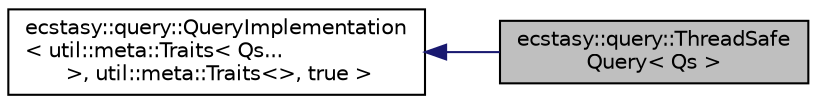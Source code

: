 digraph "ecstasy::query::ThreadSafeQuery&lt; Qs &gt;"
{
 // LATEX_PDF_SIZE
  edge [fontname="Helvetica",fontsize="10",labelfontname="Helvetica",labelfontsize="10"];
  node [fontname="Helvetica",fontsize="10",shape=record];
  rankdir="LR";
  Node1 [label="ecstasy::query::ThreadSafe\lQuery\< Qs \>",height=0.2,width=0.4,color="black", fillcolor="grey75", style="filled", fontcolor="black",tooltip=" "];
  Node2 -> Node1 [dir="back",color="midnightblue",fontsize="10",style="solid",fontname="Helvetica"];
  Node2 [label="ecstasy::query::QueryImplementation\l\< util::meta::Traits\< Qs...\l \>, util::meta::Traits\<\>, true \>",height=0.2,width=0.4,color="black", fillcolor="white", style="filled",URL="$classecstasy_1_1query_1_1_query_implementation.html",tooltip=" "];
}
